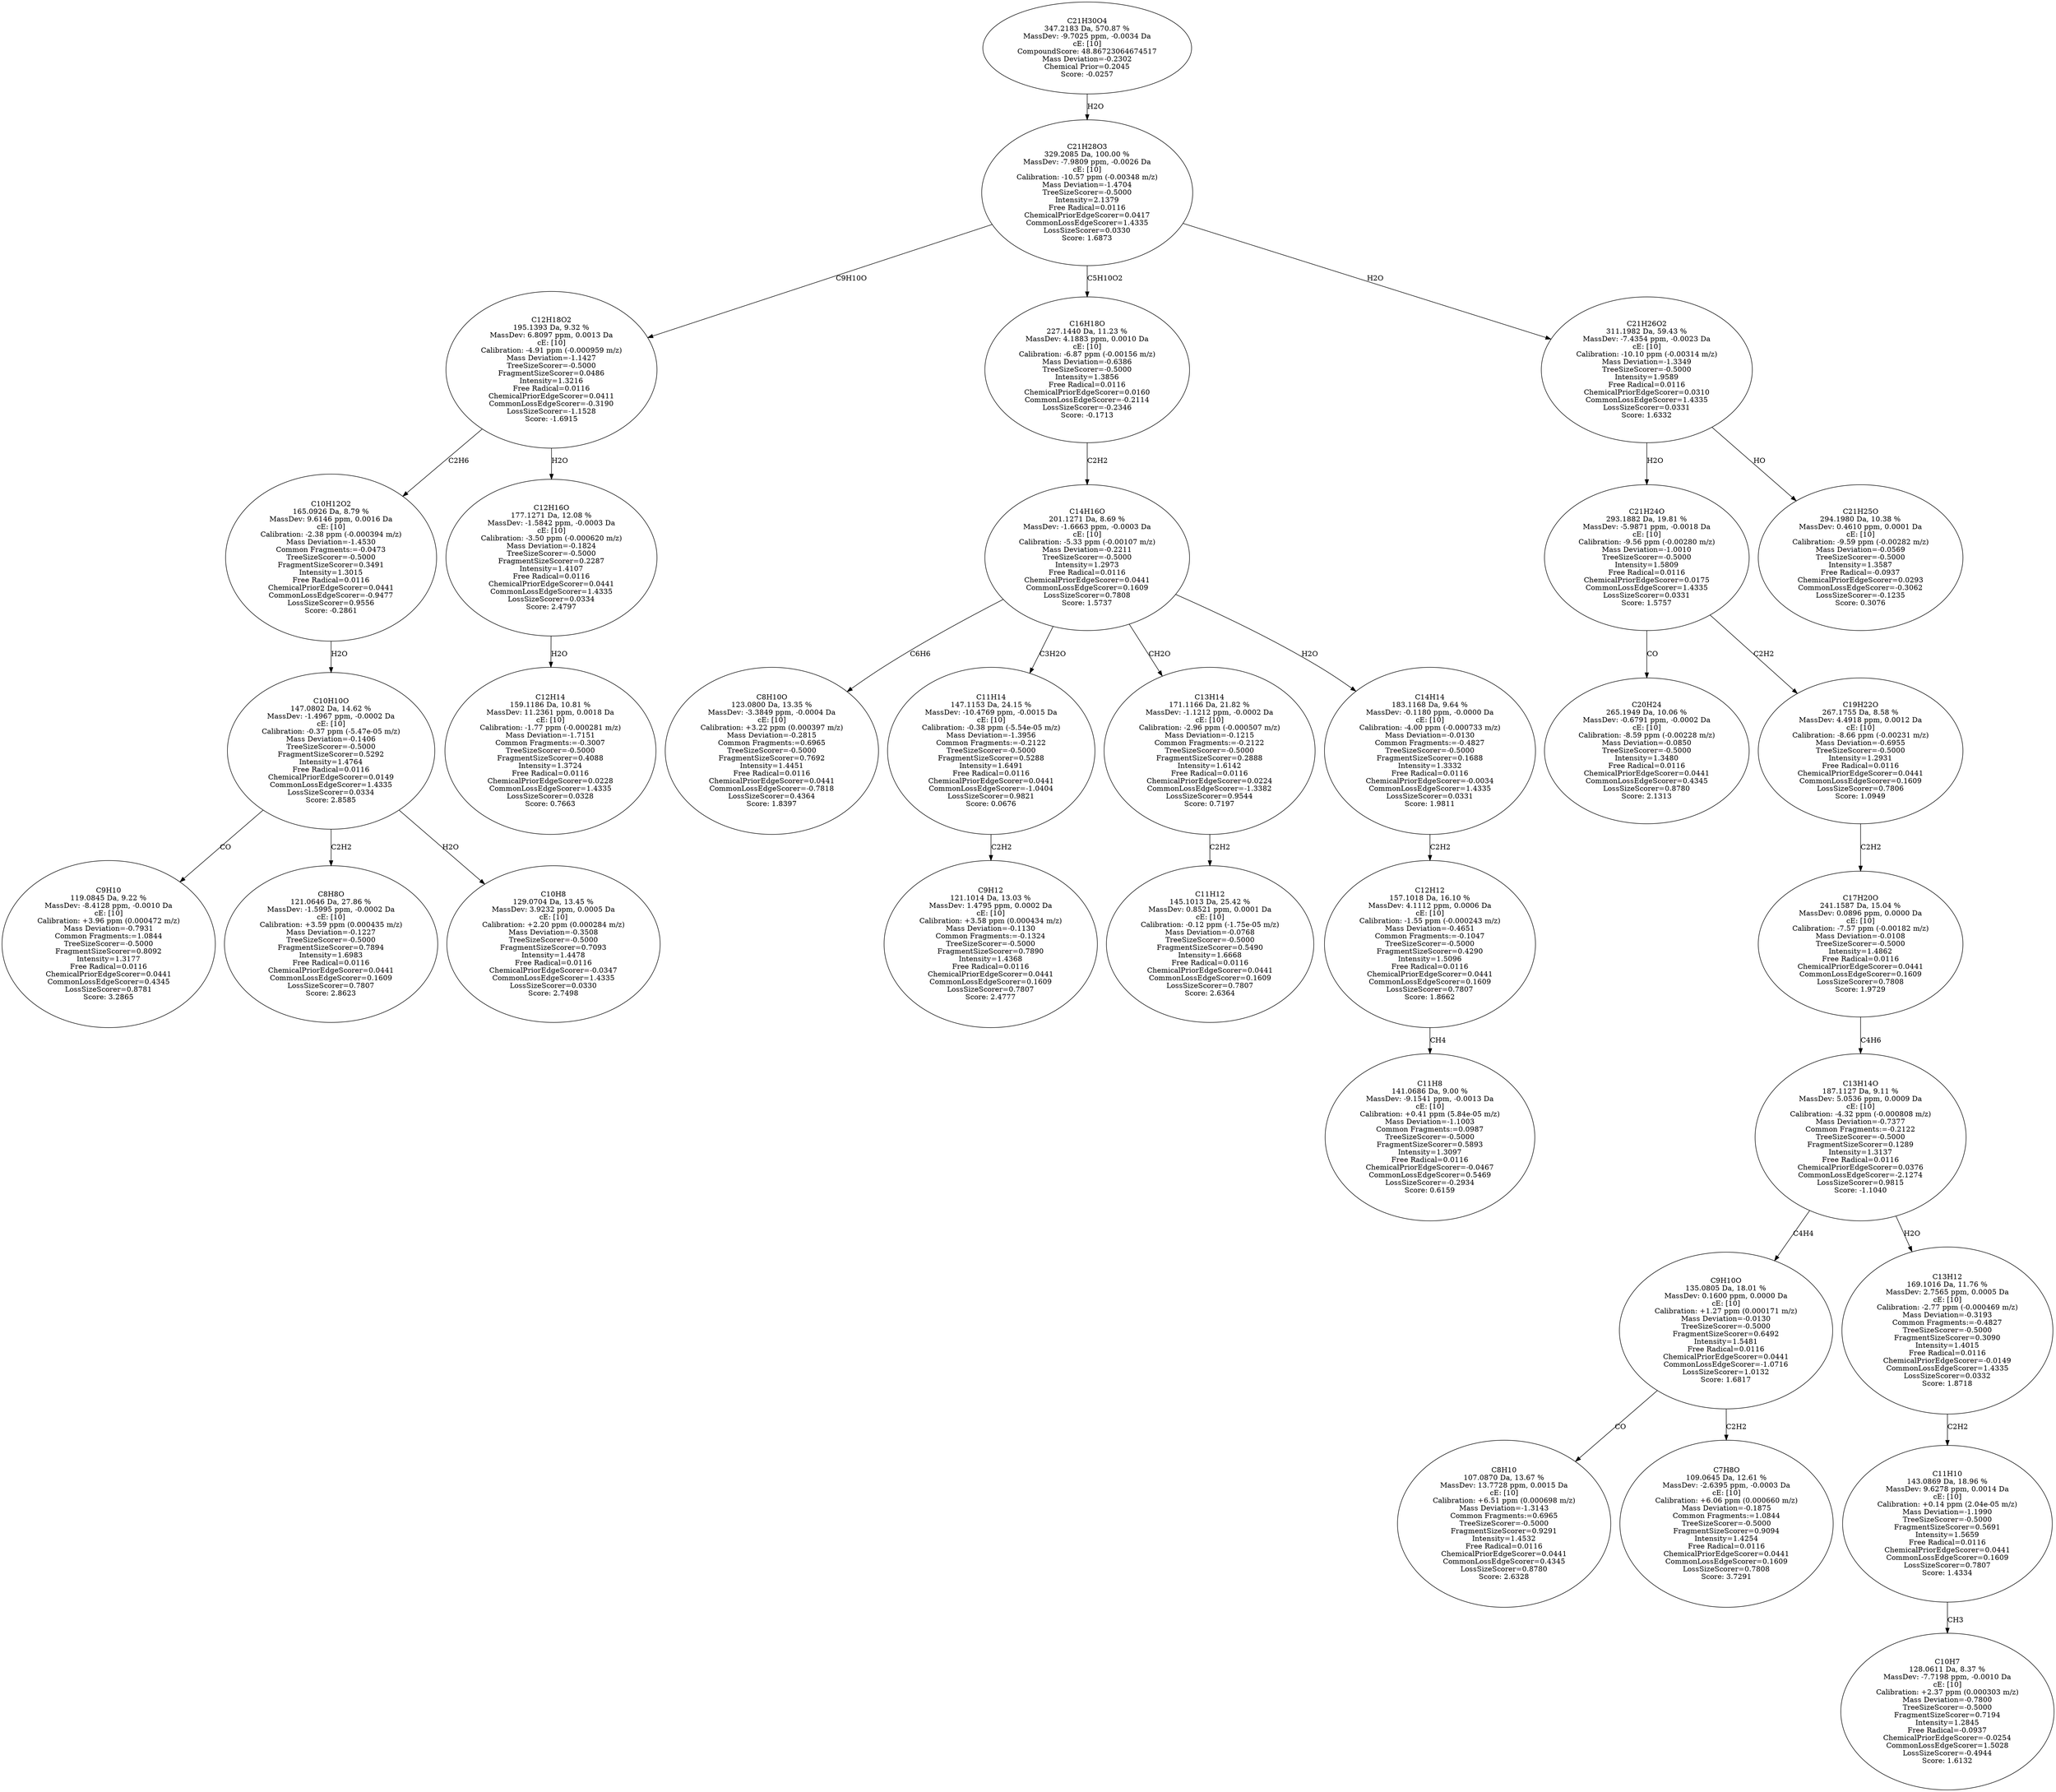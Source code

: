 strict digraph {
v1 [label="C9H10\n119.0845 Da, 9.22 %\nMassDev: -8.4128 ppm, -0.0010 Da\ncE: [10]\nCalibration: +3.96 ppm (0.000472 m/z)\nMass Deviation=-0.7931\nCommon Fragments:=1.0844\nTreeSizeScorer=-0.5000\nFragmentSizeScorer=0.8092\nIntensity=1.3177\nFree Radical=0.0116\nChemicalPriorEdgeScorer=0.0441\nCommonLossEdgeScorer=0.4345\nLossSizeScorer=0.8781\nScore: 3.2865"];
v2 [label="C8H8O\n121.0646 Da, 27.86 %\nMassDev: -1.5995 ppm, -0.0002 Da\ncE: [10]\nCalibration: +3.59 ppm (0.000435 m/z)\nMass Deviation=-0.1227\nTreeSizeScorer=-0.5000\nFragmentSizeScorer=0.7894\nIntensity=1.6983\nFree Radical=0.0116\nChemicalPriorEdgeScorer=0.0441\nCommonLossEdgeScorer=0.1609\nLossSizeScorer=0.7807\nScore: 2.8623"];
v3 [label="C10H8\n129.0704 Da, 13.45 %\nMassDev: 3.9232 ppm, 0.0005 Da\ncE: [10]\nCalibration: +2.20 ppm (0.000284 m/z)\nMass Deviation=-0.3508\nTreeSizeScorer=-0.5000\nFragmentSizeScorer=0.7093\nIntensity=1.4478\nFree Radical=0.0116\nChemicalPriorEdgeScorer=-0.0347\nCommonLossEdgeScorer=1.4335\nLossSizeScorer=0.0330\nScore: 2.7498"];
v4 [label="C10H10O\n147.0802 Da, 14.62 %\nMassDev: -1.4967 ppm, -0.0002 Da\ncE: [10]\nCalibration: -0.37 ppm (-5.47e-05 m/z)\nMass Deviation=-0.1406\nTreeSizeScorer=-0.5000\nFragmentSizeScorer=0.5292\nIntensity=1.4764\nFree Radical=0.0116\nChemicalPriorEdgeScorer=0.0149\nCommonLossEdgeScorer=1.4335\nLossSizeScorer=0.0334\nScore: 2.8585"];
v5 [label="C10H12O2\n165.0926 Da, 8.79 %\nMassDev: 9.6146 ppm, 0.0016 Da\ncE: [10]\nCalibration: -2.38 ppm (-0.000394 m/z)\nMass Deviation=-1.4530\nCommon Fragments:=-0.0473\nTreeSizeScorer=-0.5000\nFragmentSizeScorer=0.3491\nIntensity=1.3015\nFree Radical=0.0116\nChemicalPriorEdgeScorer=0.0441\nCommonLossEdgeScorer=-0.9477\nLossSizeScorer=0.9556\nScore: -0.2861"];
v6 [label="C12H14\n159.1186 Da, 10.81 %\nMassDev: 11.2361 ppm, 0.0018 Da\ncE: [10]\nCalibration: -1.77 ppm (-0.000281 m/z)\nMass Deviation=-1.7151\nCommon Fragments:=-0.3007\nTreeSizeScorer=-0.5000\nFragmentSizeScorer=0.4088\nIntensity=1.3724\nFree Radical=0.0116\nChemicalPriorEdgeScorer=0.0228\nCommonLossEdgeScorer=1.4335\nLossSizeScorer=0.0328\nScore: 0.7663"];
v7 [label="C12H16O\n177.1271 Da, 12.08 %\nMassDev: -1.5842 ppm, -0.0003 Da\ncE: [10]\nCalibration: -3.50 ppm (-0.000620 m/z)\nMass Deviation=-0.1824\nTreeSizeScorer=-0.5000\nFragmentSizeScorer=0.2287\nIntensity=1.4107\nFree Radical=0.0116\nChemicalPriorEdgeScorer=0.0441\nCommonLossEdgeScorer=1.4335\nLossSizeScorer=0.0334\nScore: 2.4797"];
v8 [label="C12H18O2\n195.1393 Da, 9.32 %\nMassDev: 6.8097 ppm, 0.0013 Da\ncE: [10]\nCalibration: -4.91 ppm (-0.000959 m/z)\nMass Deviation=-1.1427\nTreeSizeScorer=-0.5000\nFragmentSizeScorer=0.0486\nIntensity=1.3216\nFree Radical=0.0116\nChemicalPriorEdgeScorer=0.0411\nCommonLossEdgeScorer=-0.3190\nLossSizeScorer=-1.1528\nScore: -1.6915"];
v9 [label="C8H10O\n123.0800 Da, 13.35 %\nMassDev: -3.3849 ppm, -0.0004 Da\ncE: [10]\nCalibration: +3.22 ppm (0.000397 m/z)\nMass Deviation=-0.2815\nCommon Fragments:=0.6965\nTreeSizeScorer=-0.5000\nFragmentSizeScorer=0.7692\nIntensity=1.4451\nFree Radical=0.0116\nChemicalPriorEdgeScorer=0.0441\nCommonLossEdgeScorer=-0.7818\nLossSizeScorer=0.4364\nScore: 1.8397"];
v10 [label="C9H12\n121.1014 Da, 13.03 %\nMassDev: 1.4795 ppm, 0.0002 Da\ncE: [10]\nCalibration: +3.58 ppm (0.000434 m/z)\nMass Deviation=-0.1130\nCommon Fragments:=-0.1324\nTreeSizeScorer=-0.5000\nFragmentSizeScorer=0.7890\nIntensity=1.4368\nFree Radical=0.0116\nChemicalPriorEdgeScorer=0.0441\nCommonLossEdgeScorer=0.1609\nLossSizeScorer=0.7807\nScore: 2.4777"];
v11 [label="C11H14\n147.1153 Da, 24.15 %\nMassDev: -10.4769 ppm, -0.0015 Da\ncE: [10]\nCalibration: -0.38 ppm (-5.54e-05 m/z)\nMass Deviation=-1.3956\nCommon Fragments:=-0.2122\nTreeSizeScorer=-0.5000\nFragmentSizeScorer=0.5288\nIntensity=1.6491\nFree Radical=0.0116\nChemicalPriorEdgeScorer=0.0441\nCommonLossEdgeScorer=-1.0404\nLossSizeScorer=0.9821\nScore: 0.0676"];
v12 [label="C11H12\n145.1013 Da, 25.42 %\nMassDev: 0.8521 ppm, 0.0001 Da\ncE: [10]\nCalibration: -0.12 ppm (-1.75e-05 m/z)\nMass Deviation=-0.0768\nTreeSizeScorer=-0.5000\nFragmentSizeScorer=0.5490\nIntensity=1.6668\nFree Radical=0.0116\nChemicalPriorEdgeScorer=0.0441\nCommonLossEdgeScorer=0.1609\nLossSizeScorer=0.7807\nScore: 2.6364"];
v13 [label="C13H14\n171.1166 Da, 21.82 %\nMassDev: -1.1212 ppm, -0.0002 Da\ncE: [10]\nCalibration: -2.96 ppm (-0.000507 m/z)\nMass Deviation=-0.1215\nCommon Fragments:=-0.2122\nTreeSizeScorer=-0.5000\nFragmentSizeScorer=0.2888\nIntensity=1.6142\nFree Radical=0.0116\nChemicalPriorEdgeScorer=0.0224\nCommonLossEdgeScorer=-1.3382\nLossSizeScorer=0.9544\nScore: 0.7197"];
v14 [label="C11H8\n141.0686 Da, 9.00 %\nMassDev: -9.1541 ppm, -0.0013 Da\ncE: [10]\nCalibration: +0.41 ppm (5.84e-05 m/z)\nMass Deviation=-1.1003\nCommon Fragments:=0.0987\nTreeSizeScorer=-0.5000\nFragmentSizeScorer=0.5893\nIntensity=1.3097\nFree Radical=0.0116\nChemicalPriorEdgeScorer=-0.0467\nCommonLossEdgeScorer=0.5469\nLossSizeScorer=-0.2934\nScore: 0.6159"];
v15 [label="C12H12\n157.1018 Da, 16.10 %\nMassDev: 4.1112 ppm, 0.0006 Da\ncE: [10]\nCalibration: -1.55 ppm (-0.000243 m/z)\nMass Deviation=-0.4651\nCommon Fragments:=-0.1047\nTreeSizeScorer=-0.5000\nFragmentSizeScorer=0.4290\nIntensity=1.5096\nFree Radical=0.0116\nChemicalPriorEdgeScorer=0.0441\nCommonLossEdgeScorer=0.1609\nLossSizeScorer=0.7807\nScore: 1.8662"];
v16 [label="C14H14\n183.1168 Da, 9.64 %\nMassDev: -0.1180 ppm, -0.0000 Da\ncE: [10]\nCalibration: -4.00 ppm (-0.000733 m/z)\nMass Deviation=-0.0130\nCommon Fragments:=-0.4827\nTreeSizeScorer=-0.5000\nFragmentSizeScorer=0.1688\nIntensity=1.3332\nFree Radical=0.0116\nChemicalPriorEdgeScorer=-0.0034\nCommonLossEdgeScorer=1.4335\nLossSizeScorer=0.0331\nScore: 1.9811"];
v17 [label="C14H16O\n201.1271 Da, 8.69 %\nMassDev: -1.6663 ppm, -0.0003 Da\ncE: [10]\nCalibration: -5.33 ppm (-0.00107 m/z)\nMass Deviation=-0.2211\nTreeSizeScorer=-0.5000\nIntensity=1.2973\nFree Radical=0.0116\nChemicalPriorEdgeScorer=0.0441\nCommonLossEdgeScorer=0.1609\nLossSizeScorer=0.7808\nScore: 1.5737"];
v18 [label="C16H18O\n227.1440 Da, 11.23 %\nMassDev: 4.1883 ppm, 0.0010 Da\ncE: [10]\nCalibration: -6.87 ppm (-0.00156 m/z)\nMass Deviation=-0.6386\nTreeSizeScorer=-0.5000\nIntensity=1.3856\nFree Radical=0.0116\nChemicalPriorEdgeScorer=0.0160\nCommonLossEdgeScorer=-0.2114\nLossSizeScorer=-0.2346\nScore: -0.1713"];
v19 [label="C20H24\n265.1949 Da, 10.06 %\nMassDev: -0.6791 ppm, -0.0002 Da\ncE: [10]\nCalibration: -8.59 ppm (-0.00228 m/z)\nMass Deviation=-0.0850\nTreeSizeScorer=-0.5000\nIntensity=1.3480\nFree Radical=0.0116\nChemicalPriorEdgeScorer=0.0441\nCommonLossEdgeScorer=0.4345\nLossSizeScorer=0.8780\nScore: 2.1313"];
v20 [label="C8H10\n107.0870 Da, 13.67 %\nMassDev: 13.7728 ppm, 0.0015 Da\ncE: [10]\nCalibration: +6.51 ppm (0.000698 m/z)\nMass Deviation=-1.3143\nCommon Fragments:=0.6965\nTreeSizeScorer=-0.5000\nFragmentSizeScorer=0.9291\nIntensity=1.4532\nFree Radical=0.0116\nChemicalPriorEdgeScorer=0.0441\nCommonLossEdgeScorer=0.4345\nLossSizeScorer=0.8780\nScore: 2.6328"];
v21 [label="C7H8O\n109.0645 Da, 12.61 %\nMassDev: -2.6395 ppm, -0.0003 Da\ncE: [10]\nCalibration: +6.06 ppm (0.000660 m/z)\nMass Deviation=-0.1875\nCommon Fragments:=1.0844\nTreeSizeScorer=-0.5000\nFragmentSizeScorer=0.9094\nIntensity=1.4254\nFree Radical=0.0116\nChemicalPriorEdgeScorer=0.0441\nCommonLossEdgeScorer=0.1609\nLossSizeScorer=0.7808\nScore: 3.7291"];
v22 [label="C9H10O\n135.0805 Da, 18.01 %\nMassDev: 0.1600 ppm, 0.0000 Da\ncE: [10]\nCalibration: +1.27 ppm (0.000171 m/z)\nMass Deviation=-0.0130\nTreeSizeScorer=-0.5000\nFragmentSizeScorer=0.6492\nIntensity=1.5481\nFree Radical=0.0116\nChemicalPriorEdgeScorer=0.0441\nCommonLossEdgeScorer=-1.0716\nLossSizeScorer=1.0132\nScore: 1.6817"];
v23 [label="C10H7\n128.0611 Da, 8.37 %\nMassDev: -7.7198 ppm, -0.0010 Da\ncE: [10]\nCalibration: +2.37 ppm (0.000303 m/z)\nMass Deviation=-0.7800\nTreeSizeScorer=-0.5000\nFragmentSizeScorer=0.7194\nIntensity=1.2845\nFree Radical=-0.0937\nChemicalPriorEdgeScorer=-0.0254\nCommonLossEdgeScorer=1.5028\nLossSizeScorer=-0.4944\nScore: 1.6132"];
v24 [label="C11H10\n143.0869 Da, 18.96 %\nMassDev: 9.6278 ppm, 0.0014 Da\ncE: [10]\nCalibration: +0.14 ppm (2.04e-05 m/z)\nMass Deviation=-1.1990\nTreeSizeScorer=-0.5000\nFragmentSizeScorer=0.5691\nIntensity=1.5659\nFree Radical=0.0116\nChemicalPriorEdgeScorer=0.0441\nCommonLossEdgeScorer=0.1609\nLossSizeScorer=0.7807\nScore: 1.4334"];
v25 [label="C13H12\n169.1016 Da, 11.76 %\nMassDev: 2.7565 ppm, 0.0005 Da\ncE: [10]\nCalibration: -2.77 ppm (-0.000469 m/z)\nMass Deviation=-0.3193\nCommon Fragments:=-0.4827\nTreeSizeScorer=-0.5000\nFragmentSizeScorer=0.3090\nIntensity=1.4015\nFree Radical=0.0116\nChemicalPriorEdgeScorer=-0.0149\nCommonLossEdgeScorer=1.4335\nLossSizeScorer=0.0332\nScore: 1.8718"];
v26 [label="C13H14O\n187.1127 Da, 9.11 %\nMassDev: 5.0536 ppm, 0.0009 Da\ncE: [10]\nCalibration: -4.32 ppm (-0.000808 m/z)\nMass Deviation=-0.7377\nCommon Fragments:=-0.2122\nTreeSizeScorer=-0.5000\nFragmentSizeScorer=0.1289\nIntensity=1.3137\nFree Radical=0.0116\nChemicalPriorEdgeScorer=0.0376\nCommonLossEdgeScorer=-2.1274\nLossSizeScorer=0.9815\nScore: -1.1040"];
v27 [label="C17H20O\n241.1587 Da, 15.04 %\nMassDev: 0.0896 ppm, 0.0000 Da\ncE: [10]\nCalibration: -7.57 ppm (-0.00182 m/z)\nMass Deviation=-0.0108\nTreeSizeScorer=-0.5000\nIntensity=1.4862\nFree Radical=0.0116\nChemicalPriorEdgeScorer=0.0441\nCommonLossEdgeScorer=0.1609\nLossSizeScorer=0.7808\nScore: 1.9729"];
v28 [label="C19H22O\n267.1755 Da, 8.58 %\nMassDev: 4.4918 ppm, 0.0012 Da\ncE: [10]\nCalibration: -8.66 ppm (-0.00231 m/z)\nMass Deviation=-0.6955\nTreeSizeScorer=-0.5000\nIntensity=1.2931\nFree Radical=0.0116\nChemicalPriorEdgeScorer=0.0441\nCommonLossEdgeScorer=0.1609\nLossSizeScorer=0.7806\nScore: 1.0949"];
v29 [label="C21H24O\n293.1882 Da, 19.81 %\nMassDev: -5.9871 ppm, -0.0018 Da\ncE: [10]\nCalibration: -9.56 ppm (-0.00280 m/z)\nMass Deviation=-1.0010\nTreeSizeScorer=-0.5000\nIntensity=1.5809\nFree Radical=0.0116\nChemicalPriorEdgeScorer=0.0175\nCommonLossEdgeScorer=1.4335\nLossSizeScorer=0.0331\nScore: 1.5757"];
v30 [label="C21H25O\n294.1980 Da, 10.38 %\nMassDev: 0.4610 ppm, 0.0001 Da\ncE: [10]\nCalibration: -9.59 ppm (-0.00282 m/z)\nMass Deviation=-0.0569\nTreeSizeScorer=-0.5000\nIntensity=1.3587\nFree Radical=-0.0937\nChemicalPriorEdgeScorer=0.0293\nCommonLossEdgeScorer=-0.3062\nLossSizeScorer=-0.1235\nScore: 0.3076"];
v31 [label="C21H26O2\n311.1982 Da, 59.43 %\nMassDev: -7.4354 ppm, -0.0023 Da\ncE: [10]\nCalibration: -10.10 ppm (-0.00314 m/z)\nMass Deviation=-1.3349\nTreeSizeScorer=-0.5000\nIntensity=1.9589\nFree Radical=0.0116\nChemicalPriorEdgeScorer=0.0310\nCommonLossEdgeScorer=1.4335\nLossSizeScorer=0.0331\nScore: 1.6332"];
v32 [label="C21H28O3\n329.2085 Da, 100.00 %\nMassDev: -7.9809 ppm, -0.0026 Da\ncE: [10]\nCalibration: -10.57 ppm (-0.00348 m/z)\nMass Deviation=-1.4704\nTreeSizeScorer=-0.5000\nIntensity=2.1379\nFree Radical=0.0116\nChemicalPriorEdgeScorer=0.0417\nCommonLossEdgeScorer=1.4335\nLossSizeScorer=0.0330\nScore: 1.6873"];
v33 [label="C21H30O4\n347.2183 Da, 570.87 %\nMassDev: -9.7025 ppm, -0.0034 Da\ncE: [10]\nCompoundScore: 48.86723064674517\nMass Deviation=-0.2302\nChemical Prior=0.2045\nScore: -0.0257"];
v4 -> v1 [label="CO"];
v4 -> v2 [label="C2H2"];
v4 -> v3 [label="H2O"];
v5 -> v4 [label="H2O"];
v8 -> v5 [label="C2H6"];
v7 -> v6 [label="H2O"];
v8 -> v7 [label="H2O"];
v32 -> v8 [label="C9H10O"];
v17 -> v9 [label="C6H6"];
v11 -> v10 [label="C2H2"];
v17 -> v11 [label="C3H2O"];
v13 -> v12 [label="C2H2"];
v17 -> v13 [label="CH2O"];
v15 -> v14 [label="CH4"];
v16 -> v15 [label="C2H2"];
v17 -> v16 [label="H2O"];
v18 -> v17 [label="C2H2"];
v32 -> v18 [label="C5H10O2"];
v29 -> v19 [label="CO"];
v22 -> v20 [label="CO"];
v22 -> v21 [label="C2H2"];
v26 -> v22 [label="C4H4"];
v24 -> v23 [label="CH3"];
v25 -> v24 [label="C2H2"];
v26 -> v25 [label="H2O"];
v27 -> v26 [label="C4H6"];
v28 -> v27 [label="C2H2"];
v29 -> v28 [label="C2H2"];
v31 -> v29 [label="H2O"];
v31 -> v30 [label="HO"];
v32 -> v31 [label="H2O"];
v33 -> v32 [label="H2O"];
}